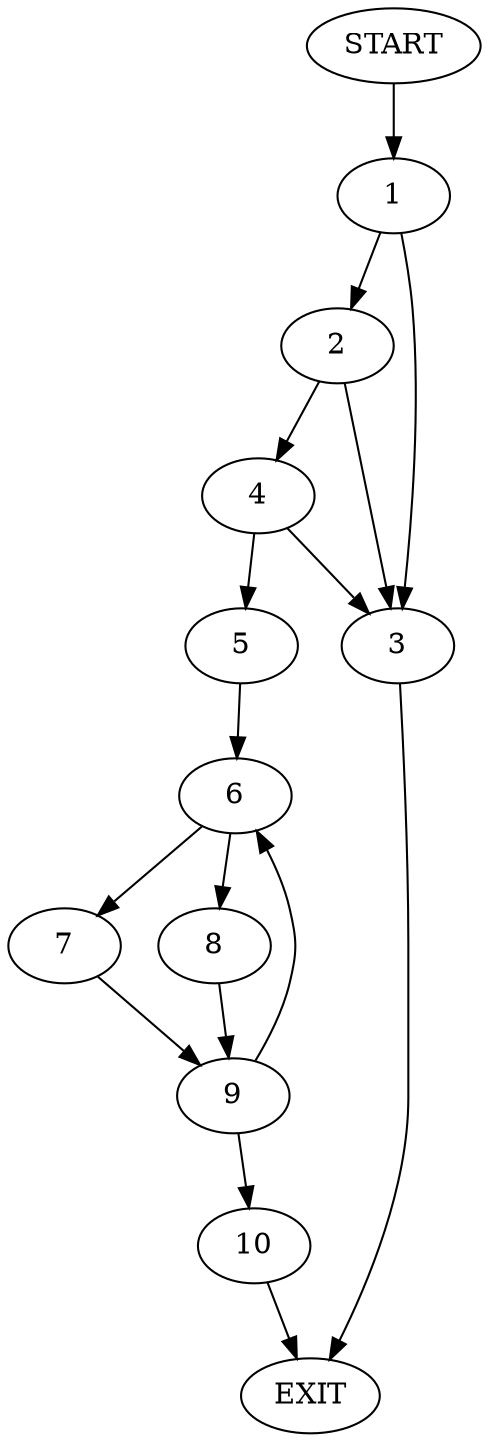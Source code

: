digraph {
0 [label="START"]
11 [label="EXIT"]
0 -> 1
1 -> 2
1 -> 3
2 -> 4
2 -> 3
3 -> 11
4 -> 3
4 -> 5
5 -> 6
6 -> 7
6 -> 8
8 -> 9
7 -> 9
9 -> 10
9 -> 6
10 -> 11
}
